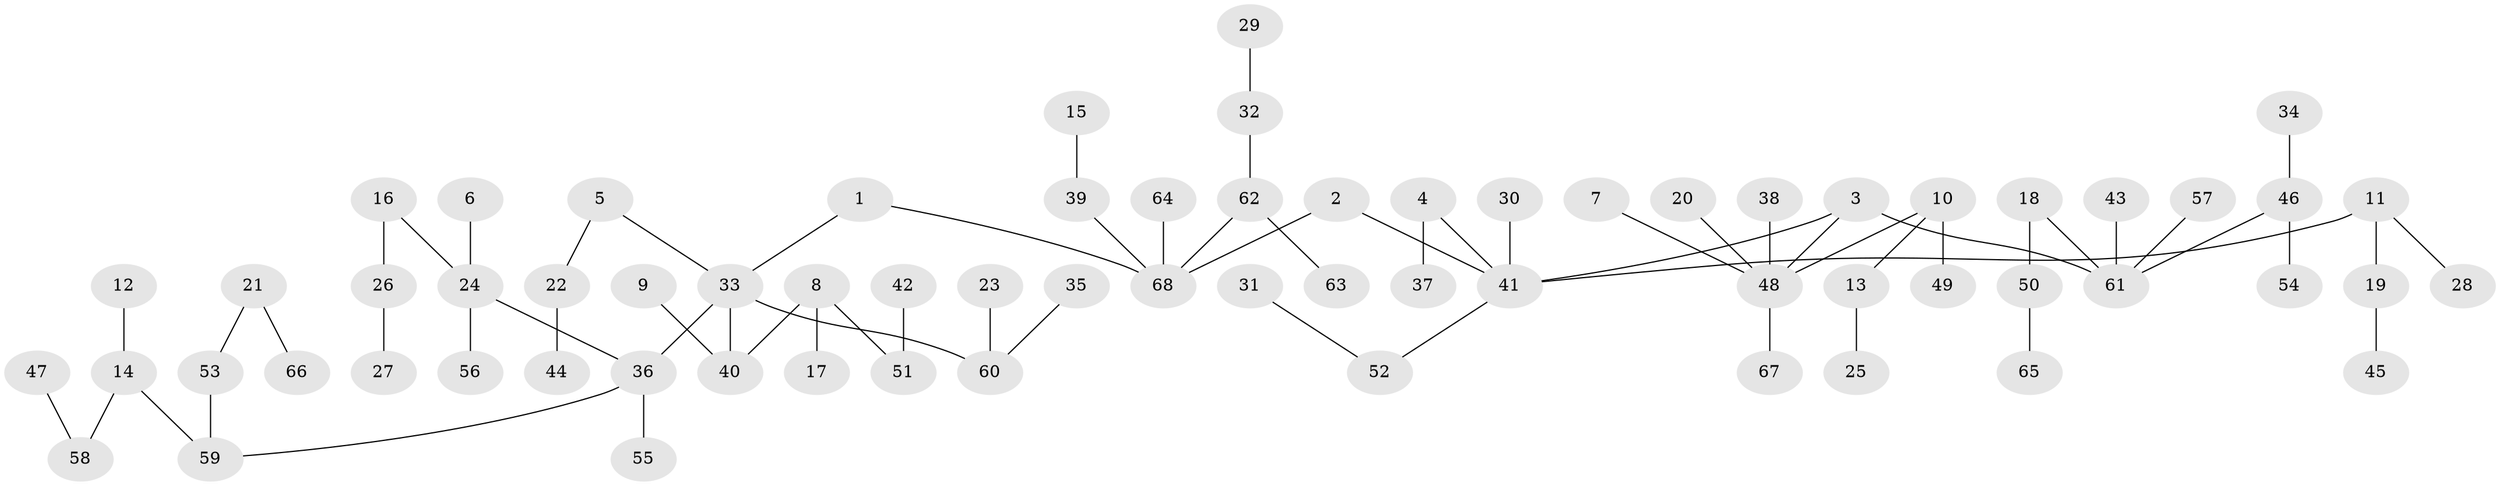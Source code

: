 // original degree distribution, {2: 0.2518518518518518, 7: 0.022222222222222223, 6: 0.014814814814814815, 5: 0.037037037037037035, 3: 0.11851851851851852, 1: 0.5185185185185185, 8: 0.007407407407407408, 4: 0.02962962962962963}
// Generated by graph-tools (version 1.1) at 2025/02/03/09/25 03:02:28]
// undirected, 68 vertices, 67 edges
graph export_dot {
graph [start="1"]
  node [color=gray90,style=filled];
  1;
  2;
  3;
  4;
  5;
  6;
  7;
  8;
  9;
  10;
  11;
  12;
  13;
  14;
  15;
  16;
  17;
  18;
  19;
  20;
  21;
  22;
  23;
  24;
  25;
  26;
  27;
  28;
  29;
  30;
  31;
  32;
  33;
  34;
  35;
  36;
  37;
  38;
  39;
  40;
  41;
  42;
  43;
  44;
  45;
  46;
  47;
  48;
  49;
  50;
  51;
  52;
  53;
  54;
  55;
  56;
  57;
  58;
  59;
  60;
  61;
  62;
  63;
  64;
  65;
  66;
  67;
  68;
  1 -- 33 [weight=1.0];
  1 -- 68 [weight=1.0];
  2 -- 41 [weight=1.0];
  2 -- 68 [weight=1.0];
  3 -- 41 [weight=1.0];
  3 -- 48 [weight=1.0];
  3 -- 61 [weight=1.0];
  4 -- 37 [weight=1.0];
  4 -- 41 [weight=1.0];
  5 -- 22 [weight=1.0];
  5 -- 33 [weight=1.0];
  6 -- 24 [weight=1.0];
  7 -- 48 [weight=1.0];
  8 -- 17 [weight=1.0];
  8 -- 40 [weight=1.0];
  8 -- 51 [weight=1.0];
  9 -- 40 [weight=1.0];
  10 -- 13 [weight=1.0];
  10 -- 48 [weight=1.0];
  10 -- 49 [weight=1.0];
  11 -- 19 [weight=1.0];
  11 -- 28 [weight=1.0];
  11 -- 41 [weight=1.0];
  12 -- 14 [weight=1.0];
  13 -- 25 [weight=1.0];
  14 -- 58 [weight=1.0];
  14 -- 59 [weight=1.0];
  15 -- 39 [weight=1.0];
  16 -- 24 [weight=1.0];
  16 -- 26 [weight=1.0];
  18 -- 50 [weight=1.0];
  18 -- 61 [weight=1.0];
  19 -- 45 [weight=1.0];
  20 -- 48 [weight=1.0];
  21 -- 53 [weight=1.0];
  21 -- 66 [weight=1.0];
  22 -- 44 [weight=1.0];
  23 -- 60 [weight=1.0];
  24 -- 36 [weight=1.0];
  24 -- 56 [weight=1.0];
  26 -- 27 [weight=1.0];
  29 -- 32 [weight=1.0];
  30 -- 41 [weight=1.0];
  31 -- 52 [weight=1.0];
  32 -- 62 [weight=1.0];
  33 -- 36 [weight=1.0];
  33 -- 40 [weight=1.0];
  33 -- 60 [weight=1.0];
  34 -- 46 [weight=1.0];
  35 -- 60 [weight=1.0];
  36 -- 55 [weight=1.0];
  36 -- 59 [weight=1.0];
  38 -- 48 [weight=1.0];
  39 -- 68 [weight=1.0];
  41 -- 52 [weight=1.0];
  42 -- 51 [weight=1.0];
  43 -- 61 [weight=1.0];
  46 -- 54 [weight=1.0];
  46 -- 61 [weight=1.0];
  47 -- 58 [weight=1.0];
  48 -- 67 [weight=1.0];
  50 -- 65 [weight=1.0];
  53 -- 59 [weight=1.0];
  57 -- 61 [weight=1.0];
  62 -- 63 [weight=1.0];
  62 -- 68 [weight=1.0];
  64 -- 68 [weight=1.0];
}
